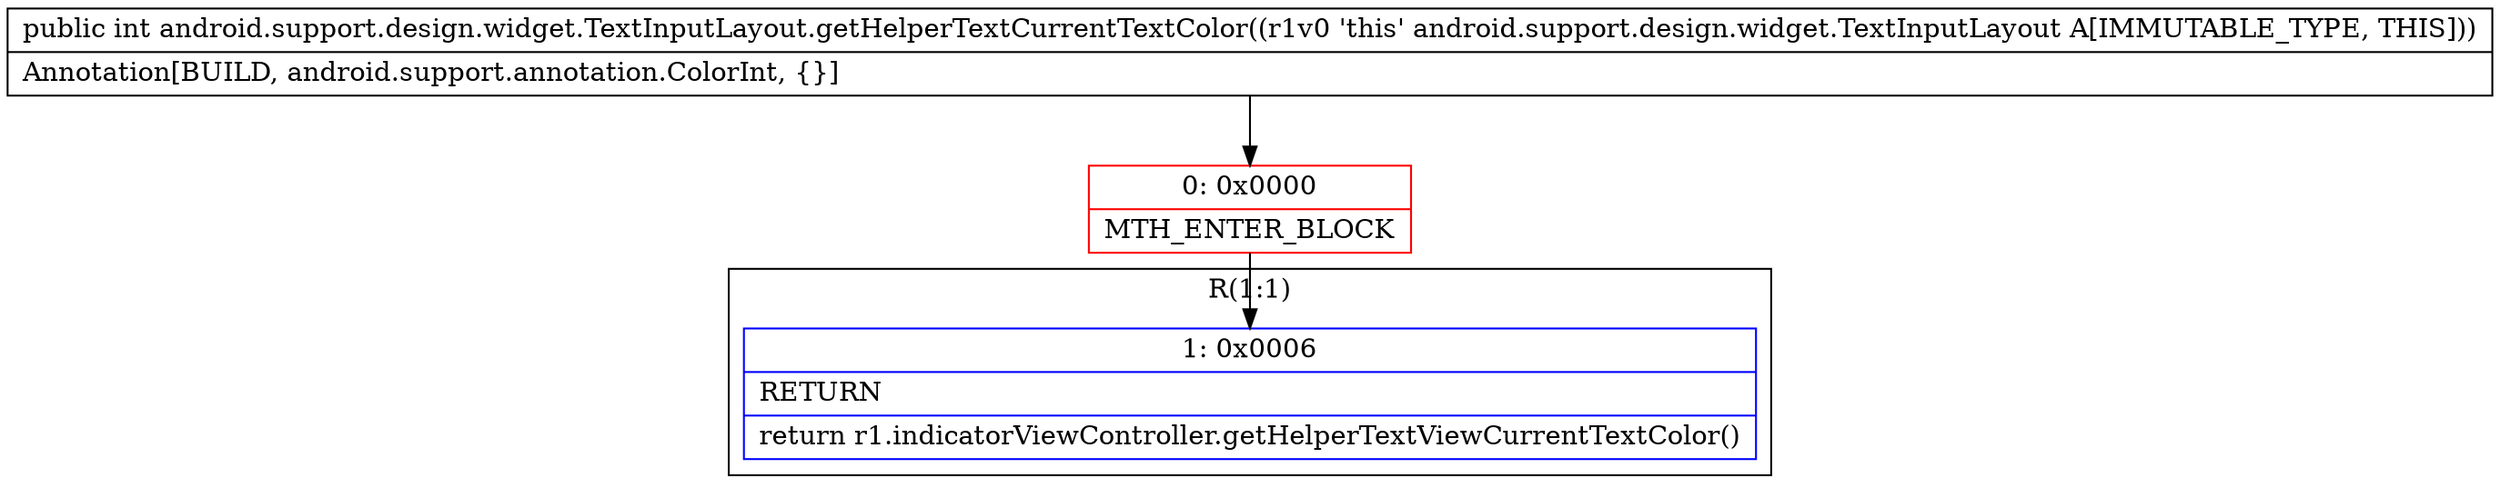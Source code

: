 digraph "CFG forandroid.support.design.widget.TextInputLayout.getHelperTextCurrentTextColor()I" {
subgraph cluster_Region_274200510 {
label = "R(1:1)";
node [shape=record,color=blue];
Node_1 [shape=record,label="{1\:\ 0x0006|RETURN\l|return r1.indicatorViewController.getHelperTextViewCurrentTextColor()\l}"];
}
Node_0 [shape=record,color=red,label="{0\:\ 0x0000|MTH_ENTER_BLOCK\l}"];
MethodNode[shape=record,label="{public int android.support.design.widget.TextInputLayout.getHelperTextCurrentTextColor((r1v0 'this' android.support.design.widget.TextInputLayout A[IMMUTABLE_TYPE, THIS]))  | Annotation[BUILD, android.support.annotation.ColorInt, \{\}]\l}"];
MethodNode -> Node_0;
Node_0 -> Node_1;
}

